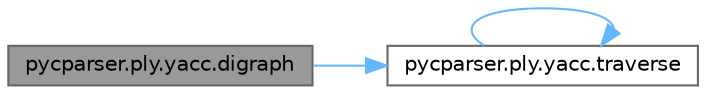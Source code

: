 digraph "pycparser.ply.yacc.digraph"
{
 // LATEX_PDF_SIZE
  bgcolor="transparent";
  edge [fontname=Helvetica,fontsize=10,labelfontname=Helvetica,labelfontsize=10];
  node [fontname=Helvetica,fontsize=10,shape=box,height=0.2,width=0.4];
  rankdir="LR";
  Node1 [id="Node000001",label="pycparser.ply.yacc.digraph",height=0.2,width=0.4,color="gray40", fillcolor="grey60", style="filled", fontcolor="black",tooltip=" "];
  Node1 -> Node2 [id="edge1_Node000001_Node000002",color="steelblue1",style="solid",tooltip=" "];
  Node2 [id="Node000002",label="pycparser.ply.yacc.traverse",height=0.2,width=0.4,color="grey40", fillcolor="white", style="filled",URL="$namespacepycparser_1_1ply_1_1yacc.html#a50a02e144fee35cead12d959199a7d6c",tooltip=" "];
  Node2 -> Node2 [id="edge2_Node000002_Node000002",color="steelblue1",style="solid",tooltip=" "];
}
